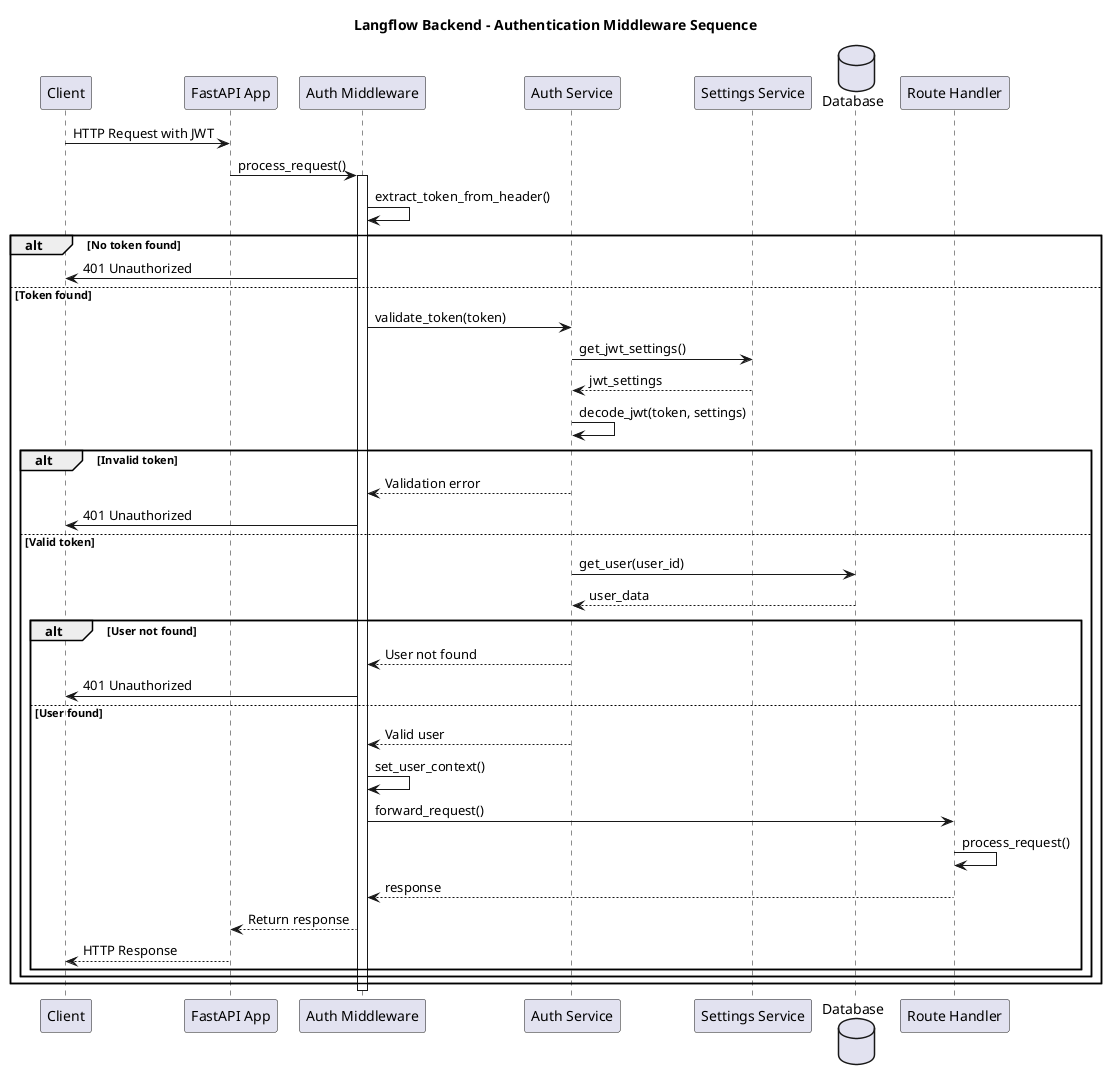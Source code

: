 @startuml Backend_Auth_Middleware
title Langflow Backend - Authentication Middleware Sequence

participant "Client" as Client
participant "FastAPI App" as FastAPI
participant "Auth Middleware" as AuthMiddleware
participant "Auth Service" as AuthService
participant "Settings Service" as SettingsService
database "Database" as DB
participant "Route Handler" as RouteHandler

Client -> FastAPI: HTTP Request with JWT
FastAPI -> AuthMiddleware: process_request()
activate AuthMiddleware

AuthMiddleware -> AuthMiddleware: extract_token_from_header()

alt No token found
    AuthMiddleware -> Client: 401 Unauthorized
else Token found
    AuthMiddleware -> AuthService: validate_token(token)
    AuthService -> SettingsService: get_jwt_settings()
    SettingsService --> AuthService: jwt_settings
    
    AuthService -> AuthService: decode_jwt(token, settings)
    
    alt Invalid token
        AuthService --> AuthMiddleware: Validation error
        AuthMiddleware -> Client: 401 Unauthorized
    else Valid token
        AuthService -> DB: get_user(user_id)
        DB --> AuthService: user_data
        
        alt User not found
            AuthService --> AuthMiddleware: User not found
            AuthMiddleware -> Client: 401 Unauthorized
        else User found
            AuthService --> AuthMiddleware: Valid user
            
            AuthMiddleware -> AuthMiddleware: set_user_context()
            AuthMiddleware -> RouteHandler: forward_request()
            
            RouteHandler -> RouteHandler: process_request()
            RouteHandler --> AuthMiddleware: response
            
            AuthMiddleware --> FastAPI: Return response
            FastAPI --> Client: HTTP Response
        end
    end
end

deactivate AuthMiddleware

@enduml
